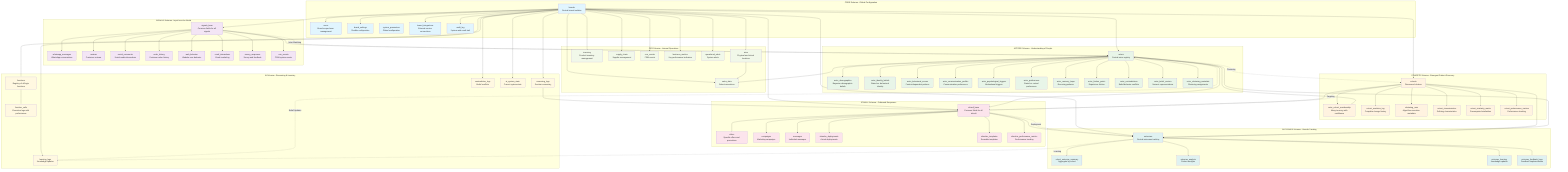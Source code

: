 graph TB
    %% CORE Schema
    subgraph CORE["CORE Schema - Global Configuration"]
        BRANDS[brands<br/>Central tenant isolation]
        USERS[users<br/>Brand-scoped user management]
        SETTINGS[brand_settings<br/>Flexible configuration]
        PARAMS[system_parameters<br/>Global configuration]
        INTEGRATIONS[brand_integrations<br/>External service connections]
        AUDIT[audit_log<br/>System-wide audit trail]
    end

    %% SIGNALS Schema
    subgraph SIGNALS["SIGNALS Schema - Input from the World"]
        SIGNALS_BASE[signals_base<br/>Common fields for all signals]
        WHATSAPP[whatsapp_messages<br/>WhatsApp conversations]
        REVIEWS[reviews<br/>Customer reviews]
        SOCIAL[social_comments<br/>Social media interactions]
        ORDERS[order_history<br/>Customer order history]
        WEB[web_behavior<br/>Website user behavior]
        EMAIL[email_interactions<br/>Email marketing]
        SURVEYS[survey_responses<br/>Survey and feedback]
        CRM[crm_events<br/>CRM system events]
    end

    %% ACTORS Schema
    subgraph ACTORS["ACTORS Schema - Understanding of People"]
        ACTORS_CORE[actors<br/>Central actor registry]
        DEMOGRAPHICS[actor_demographics<br/>Bayesian demographic beliefs]
        IDENTITY[actor_identity_beliefs<br/>Stated vs. behavioral identity]
        BEHAVIORAL[actor_behavioral_scores<br/>Context-dependent patterns]
        COMMUNICATION[actor_communication_profiles<br/>Communication preferences]
        TRIGGERS[actor_psychological_triggers<br/>Motivational triggers]
        PREFERENCES[actor_preferences<br/>Stated vs. actual preferences]
        MEMORY[actor_memory_loops<br/>Recurring patterns]
        FRICTION[actor_friction_points<br/>Experience friction]
        CONTRADICTIONS[actor_contradictions<br/>Belief-behavior conflicts]
        VECTORS[actor_belief_vectors<br/>Numeric representations]
        CLUSTERING_META[actor_clustering_metadata<br/>Clustering assignments]
    end

    %% COHORTS Schema
    subgraph COHORTS["COHORTS Schema - Emergent Pattern Discovery"]
        COHORTS_CORE[cohorts<br/>Discovered clusters]
        MEMBERSHIP[actor_cohort_membership<br/>Many-to-many with confidence]
        EVOLUTION[cohort_evolution_log<br/>Complete change history]
        CLUSTERING_RUNS[clustering_runs<br/>Algorithm execution metadata]
        CHARACTERISTICS[cohort_characteristics<br/>Defining characteristics]
        SIMILARITY[cohort_similarity_matrix<br/>Precomputed similarities]
        PERFORMANCE[cohort_performance_metrics<br/>Performance tracking]
    end

    %% STIMULI Schema
    subgraph STIMULI["STIMULI Schema - Outbound Responses"]
        STIMULI_BASE[stimuli_base<br/>Common fields for all stimuli]
        OFFERS[offers<br/>Specific offers and promotions]
        CAMPAIGNS[campaigns<br/>Marketing campaigns]
        MESSAGES[messages<br/>Individual messages]
        DEPLOYMENTS[stimulus_deployments<br/>Actual deployments]
        TEMPLATES[stimulus_templates<br/>Reusable templates]
        STIMULI_PERF[stimulus_performance_metrics<br/>Performance tracking]
    end

    %% OPS Schema
    subgraph OPS["OPS Schema - Internal Operations"]
        SITES[sites<br/>Physical and virtual locations]
        SALES[sales_data<br/>Sales transactions]
        INVENTORY[inventory<br/>Product inventory management]
        SUPPLY[supply_chain<br/>Supplier management]
        OPS_CRM[crm_events<br/>CRM events]
        METRICS[business_metrics<br/>Key performance indicators]
        ALERTS[operational_alerts<br/>System alerts]
    end

    %% OUTCOMES Schema
    subgraph OUTCOMES["OUTCOMES Schema - Results Tracking"]
        OUTCOMES_CORE[outcomes<br/>Central outcomes tracking]
        COHORT_SUMMARY[cohort_outcome_summary<br/>Aggregate by cohort]
        ANALYSIS[outcome_analysis<br/>Pattern analysis]
        LEARNING[outcome_learning<br/>Knowledge updates]
        FEEDBACK[outcome_feedback_loop<br/>Feedback implementation]
    end

    %% AI Schema
    subgraph AI["AI Schema - Reasoning & Learning"]
        FUNCTIONS[functions<br/>Registry of all logic functions]
        FUNCTION_CALLS[function_calls<br/>Execution logs with performance]
        REASONING[reasoning_logs<br/>Decision reasoning]
        AI_LEARNING[learning_logs<br/>Knowledge updates]
        CONTRADICTIONS_AI[contradiction_logs<br/>Belief conflicts]
        SYSTEM_STATE[ai_system_state<br/>Current system state]
    end

    %% Core Relationships
    BRANDS --> USERS
    BRANDS --> SETTINGS
    BRANDS --> INTEGRATIONS
    BRANDS --> AUDIT

    %% Signals to Actors
    BRANDS --> SIGNALS_BASE
    SIGNALS_BASE --> WHATSAPP
    SIGNALS_BASE --> REVIEWS
    SIGNALS_BASE --> SOCIAL
    SIGNALS_BASE --> ORDERS
    SIGNALS_BASE --> WEB
    SIGNALS_BASE --> EMAIL
    SIGNALS_BASE --> SURVEYS
    SIGNALS_BASE --> CRM
    SIGNALS_BASE --> ACTORS_CORE

    %% Actors Relationships
    BRANDS --> ACTORS_CORE
    ACTORS_CORE --> DEMOGRAPHICS
    ACTORS_CORE --> IDENTITY
    ACTORS_CORE --> BEHAVIORAL
    ACTORS_CORE --> COMMUNICATION
    ACTORS_CORE --> TRIGGERS
    ACTORS_CORE --> PREFERENCES
    ACTORS_CORE --> MEMORY
    ACTORS_CORE --> FRICTION
    ACTORS_CORE --> CONTRADICTIONS
    ACTORS_CORE --> VECTORS
    ACTORS_CORE --> CLUSTERING_META

    %% Cohorts Relationships
    BRANDS --> COHORTS_CORE
    COHORTS_CORE --> MEMBERSHIP
    COHORTS_CORE --> EVOLUTION
    COHORTS_CORE --> CLUSTERING_RUNS
    COHORTS_CORE --> CHARACTERISTICS
    COHORTS_CORE --> SIMILARITY
    COHORTS_CORE --> PERFORMANCE
    ACTORS_CORE --> MEMBERSHIP

    %% Stimuli Relationships
    BRANDS --> STIMULI_BASE
    STIMULI_BASE --> OFFERS
    STIMULI_BASE --> CAMPAIGNS
    STIMULI_BASE --> MESSAGES
    STIMULI_BASE --> DEPLOYMENTS
    STIMULI_BASE --> TEMPLATES
    STIMULI_BASE --> STIMULI_PERF
    COHORTS_CORE --> STIMULI_BASE
    ACTORS_CORE --> STIMULI_BASE
    REASONING --> STIMULI_BASE

    %% Ops Relationships
    BRANDS --> SITES
    BRANDS --> SALES
    BRANDS --> INVENTORY
    BRANDS --> SUPPLY
    BRANDS --> OPS_CRM
    BRANDS --> METRICS
    BRANDS --> ALERTS
    SITES --> SALES
    ACTORS_CORE --> SALES

    %% Outcomes Relationships
    BRANDS --> OUTCOMES_CORE
    OUTCOMES_CORE --> COHORT_SUMMARY
    OUTCOMES_CORE --> ANALYSIS
    OUTCOMES_CORE --> LEARNING
    OUTCOMES_CORE --> FEEDBACK
    STIMULI_BASE --> OUTCOMES_CORE
    COHORTS_CORE --> OUTCOMES_CORE
    ACTORS_CORE --> OUTCOMES_CORE

    %% AI Relationships
    BRANDS --> FUNCTIONS
    FUNCTIONS --> FUNCTION_CALLS
    BRANDS --> REASONING
    BRANDS --> AI_LEARNING
    BRANDS --> CONTRADICTIONS_AI
    BRANDS --> SYSTEM_STATE

    %% Data Flow Arrows
    SIGNALS_BASE -.->|"Actor Matching"| ACTORS_CORE
    ACTORS_CORE -.->|"Clustering"| COHORTS_CORE
    COHORTS_CORE -.->|"Targeting"| STIMULI_BASE
    STIMULI_BASE -.->|"Deployment"| OUTCOMES_CORE
    OUTCOMES_CORE -.->|"Learning"| AI_LEARNING
    AI_LEARNING -.->|"Belief Updates"| ACTORS_CORE

    %% Styling
    classDef coreSchema fill:#e1f5fe
    classDef signalsSchema fill:#f3e5f5
    classDef actorsSchema fill:#e8f5e8
    classDef cohortsSchema fill:#fff3e0
    classDef stimuliSchema fill:#fce4ec
    classDef opsSchema fill:#f1f8e9
    classDef outcomesSchema fill:#e0f2f1
    classDef aiSchema fill:#fff8e1

    class BRANDS,USERS,SETTINGS,PARAMS,INTEGRATIONS,AUDIT coreSchema
    class SIGNALS_BASE,WHATSAPP,REVIEWS,SOCIAL,ORDERS,WEB,EMAIL,SURVEYS,CRM signalsSchema
    class ACTORS_CORE,DEMOGRAPHICS,IDENTITY,BEHAVIORAL,COMMUNICATION,TRIGGERS,PREFERENCES,MEMORY,FRICTION,CONTRADICTIONS,VECTORS,CLUSTERING_META actorsSchema
    class COHORTS_CORE,MEMBERSHIP,EVOLUTION,CLUSTERING_RUNS,CHARACTERISTICS,SIMILARITY,PERFORMANCE cohortsSchema
    class STIMULI_BASE,OFFERS,CAMPAIGNS,MESSAGES,DEPLOYMENTS,TEMPLATES,STIMULI_PERF stimuliSchema
    class SITES,SALES,INVENTORY,SUPPLY,OPS_CRM,METRICS,ALERTS opsSchema
    class OUTCOMES_CORE,COHORT_SUMMARY,ANALYSIS,LEARNING,FEEDBACK outcomesSchema
    class FUNCTIONS,FUNCTION_CALLS,REASONING,AI_LEARNING,CONTRADICTIONS_AI,SYSTEM_STATE aiSchema